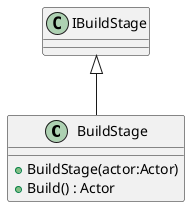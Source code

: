 @startuml
class BuildStage {
    + BuildStage(actor:Actor)
    + Build() : Actor
}
IBuildStage <|-- BuildStage
@enduml
